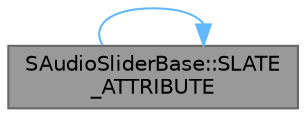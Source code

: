 digraph "SAudioSliderBase::SLATE_ATTRIBUTE"
{
 // INTERACTIVE_SVG=YES
 // LATEX_PDF_SIZE
  bgcolor="transparent";
  edge [fontname=Helvetica,fontsize=10,labelfontname=Helvetica,labelfontsize=10];
  node [fontname=Helvetica,fontsize=10,shape=box,height=0.2,width=0.4];
  rankdir="LR";
  Node1 [id="Node000001",label="SAudioSliderBase::SLATE\l_ATTRIBUTE",height=0.2,width=0.4,color="gray40", fillcolor="grey60", style="filled", fontcolor="black",tooltip="Whether the text label is always shown or only on hover."];
  Node1 -> Node1 [id="edge1_Node000001_Node000001",color="steelblue1",style="solid",tooltip=" "];
}
